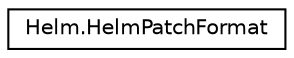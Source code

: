 digraph "Graphical Class Hierarchy"
{
  edge [fontname="Helvetica",fontsize="10",labelfontname="Helvetica",labelfontsize="10"];
  node [fontname="Helvetica",fontsize="10",shape=record];
  rankdir="LR";
  Node0 [label="Helm.HelmPatchFormat",height=0.2,width=0.4,color="black", fillcolor="white", style="filled",URL="$class_helm_1_1_helm_patch_format.html",tooltip="Part of Helm native synthesizer patch loading. All top level settings are loaded into this class..."];
}
